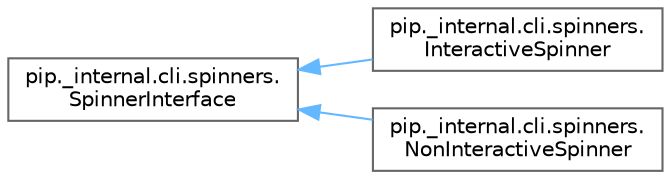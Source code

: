 digraph "Graphical Class Hierarchy"
{
 // LATEX_PDF_SIZE
  bgcolor="transparent";
  edge [fontname=Helvetica,fontsize=10,labelfontname=Helvetica,labelfontsize=10];
  node [fontname=Helvetica,fontsize=10,shape=box,height=0.2,width=0.4];
  rankdir="LR";
  Node0 [id="Node000000",label="pip._internal.cli.spinners.\lSpinnerInterface",height=0.2,width=0.4,color="grey40", fillcolor="white", style="filled",URL="$classpip_1_1__internal_1_1cli_1_1spinners_1_1_spinner_interface.html",tooltip=" "];
  Node0 -> Node1 [id="edge2146_Node000000_Node000001",dir="back",color="steelblue1",style="solid",tooltip=" "];
  Node1 [id="Node000001",label="pip._internal.cli.spinners.\lInteractiveSpinner",height=0.2,width=0.4,color="grey40", fillcolor="white", style="filled",URL="$classpip_1_1__internal_1_1cli_1_1spinners_1_1_interactive_spinner.html",tooltip=" "];
  Node0 -> Node2 [id="edge2147_Node000000_Node000002",dir="back",color="steelblue1",style="solid",tooltip=" "];
  Node2 [id="Node000002",label="pip._internal.cli.spinners.\lNonInteractiveSpinner",height=0.2,width=0.4,color="grey40", fillcolor="white", style="filled",URL="$classpip_1_1__internal_1_1cli_1_1spinners_1_1_non_interactive_spinner.html",tooltip=" "];
}
